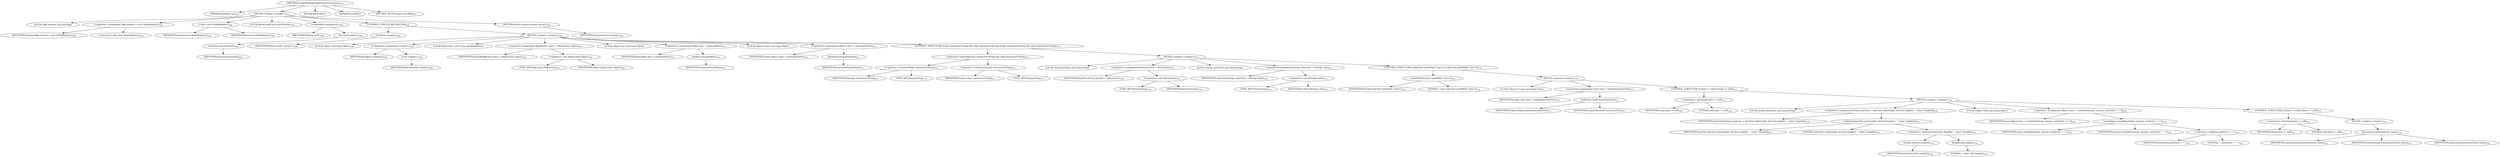 digraph "createBindingsMapFromEnvironment" {  
"342" [label = <(METHOD,createBindingsMapFromEnvironment)<SUB>105</SUB>> ]
"343" [label = <(PARAM,Hashtable env)<SUB>105</SUB>> ]
"344" [label = <(BLOCK,&lt;empty&gt;,&lt;empty&gt;)<SUB>105</SUB>> ]
"26" [label = <(LOCAL,Map answer: java.util.Map)> ]
"345" [label = <(&lt;operator&gt;.assignment,Map answer = new HashMap(env))<SUB>106</SUB>> ]
"346" [label = <(IDENTIFIER,answer,Map answer = new HashMap(env))<SUB>106</SUB>> ]
"347" [label = <(&lt;operator&gt;.alloc,new HashMap(env))<SUB>106</SUB>> ]
"348" [label = <(&lt;init&gt;,new HashMap(env))<SUB>106</SUB>> ]
"25" [label = <(IDENTIFIER,answer,new HashMap(env))<SUB>106</SUB>> ]
"349" [label = <(IDENTIFIER,env,new HashMap(env))<SUB>106</SUB>> ]
"350" [label = <(LOCAL,$iterLocal0: java.util.Iterator)<SUB>108</SUB>> ]
"351" [label = <(&lt;operator&gt;.assignment,)<SUB>108</SUB>> ]
"352" [label = <(IDENTIFIER,$iterLocal0,)<SUB>108</SUB>> ]
"353" [label = <(iterator,&lt;empty&gt;)<SUB>108</SUB>> ]
"354" [label = <(entrySet,env.entrySet())<SUB>108</SUB>> ]
"355" [label = <(IDENTIFIER,env,env.entrySet())<SUB>108</SUB>> ]
"356" [label = <(CONTROL_STRUCTURE,FOR,FOR)<SUB>108</SUB>> ]
"357" [label = <(hasNext,&lt;empty&gt;)<SUB>108</SUB>> ]
"358" [label = <(IDENTIFIER,$iterLocal0,&lt;empty&gt;)<SUB>108</SUB>> ]
"359" [label = <(BLOCK,&lt;empty&gt;,&lt;empty&gt;)<SUB>108</SUB>> ]
"360" [label = <(LOCAL,object: java.lang.Object)<SUB>108</SUB>> ]
"361" [label = <(&lt;operator&gt;.assignment,&lt;empty&gt;)<SUB>108</SUB>> ]
"362" [label = <(IDENTIFIER,object,&lt;empty&gt;)<SUB>108</SUB>> ]
"363" [label = <(next,&lt;empty&gt;)<SUB>108</SUB>> ]
"364" [label = <(IDENTIFIER,$iterLocal0,&lt;empty&gt;)<SUB>108</SUB>> ]
"365" [label = <(LOCAL,Map.Entry entry: java.util.Map$Entry)> ]
"366" [label = <(&lt;operator&gt;.assignment,Map$Entry entry = (Map.Entry) object)<SUB>109</SUB>> ]
"367" [label = <(IDENTIFIER,entry,Map$Entry entry = (Map.Entry) object)<SUB>109</SUB>> ]
"368" [label = <(&lt;operator&gt;.cast,(Map.Entry) object)<SUB>109</SUB>> ]
"369" [label = <(TYPE_REF,Map.Entry,Map.Entry)<SUB>109</SUB>> ]
"370" [label = <(IDENTIFIER,object,(Map.Entry) object)<SUB>109</SUB>> ]
"371" [label = <(LOCAL,Object key: java.lang.Object)> ]
"372" [label = <(&lt;operator&gt;.assignment,Object key = entry.getKey())<SUB>110</SUB>> ]
"373" [label = <(IDENTIFIER,key,Object key = entry.getKey())<SUB>110</SUB>> ]
"374" [label = <(getKey,entry.getKey())<SUB>110</SUB>> ]
"375" [label = <(IDENTIFIER,entry,entry.getKey())<SUB>110</SUB>> ]
"376" [label = <(LOCAL,Object value: java.lang.Object)> ]
"377" [label = <(&lt;operator&gt;.assignment,Object value = entry.getValue())<SUB>111</SUB>> ]
"378" [label = <(IDENTIFIER,value,Object value = entry.getValue())<SUB>111</SUB>> ]
"379" [label = <(getValue,entry.getValue())<SUB>111</SUB>> ]
"380" [label = <(IDENTIFIER,entry,entry.getValue())<SUB>111</SUB>> ]
"381" [label = <(CONTROL_STRUCTURE,if (key instanceof String &amp;&amp; value instanceof String),if (key instanceof String &amp;&amp; value instanceof String))<SUB>113</SUB>> ]
"382" [label = <(&lt;operator&gt;.logicalAnd,key instanceof String &amp;&amp; value instanceof String)<SUB>113</SUB>> ]
"383" [label = <(&lt;operator&gt;.instanceOf,key instanceof String)<SUB>113</SUB>> ]
"384" [label = <(IDENTIFIER,key,key instanceof String)<SUB>113</SUB>> ]
"385" [label = <(TYPE_REF,String,String)<SUB>113</SUB>> ]
"386" [label = <(&lt;operator&gt;.instanceOf,value instanceof String)<SUB>113</SUB>> ]
"387" [label = <(IDENTIFIER,value,value instanceof String)<SUB>113</SUB>> ]
"388" [label = <(TYPE_REF,String,String)<SUB>113</SUB>> ]
"389" [label = <(BLOCK,&lt;empty&gt;,&lt;empty&gt;)<SUB>113</SUB>> ]
"390" [label = <(LOCAL,String keyText: java.lang.String)> ]
"391" [label = <(&lt;operator&gt;.assignment,String keyText = (String) key)<SUB>114</SUB>> ]
"392" [label = <(IDENTIFIER,keyText,String keyText = (String) key)<SUB>114</SUB>> ]
"393" [label = <(&lt;operator&gt;.cast,(String) key)<SUB>114</SUB>> ]
"394" [label = <(TYPE_REF,String,String)<SUB>114</SUB>> ]
"395" [label = <(IDENTIFIER,key,(String) key)<SUB>114</SUB>> ]
"396" [label = <(LOCAL,String valueText: java.lang.String)> ]
"397" [label = <(&lt;operator&gt;.assignment,String valueText = (String) value)<SUB>115</SUB>> ]
"398" [label = <(IDENTIFIER,valueText,String valueText = (String) value)<SUB>115</SUB>> ]
"399" [label = <(&lt;operator&gt;.cast,(String) value)<SUB>115</SUB>> ]
"400" [label = <(TYPE_REF,String,String)<SUB>115</SUB>> ]
"401" [label = <(IDENTIFIER,value,(String) value)<SUB>115</SUB>> ]
"402" [label = <(CONTROL_STRUCTURE,if (keyText.endsWith(&quot;.class&quot;)),if (keyText.endsWith(&quot;.class&quot;)))<SUB>116</SUB>> ]
"403" [label = <(endsWith,keyText.endsWith(&quot;.class&quot;))<SUB>116</SUB>> ]
"404" [label = <(IDENTIFIER,keyText,keyText.endsWith(&quot;.class&quot;))<SUB>116</SUB>> ]
"405" [label = <(LITERAL,&quot;.class&quot;,keyText.endsWith(&quot;.class&quot;))<SUB>116</SUB>> ]
"406" [label = <(BLOCK,&lt;empty&gt;,&lt;empty&gt;)<SUB>116</SUB>> ]
"407" [label = <(LOCAL,Class&lt;?&gt; type: java.lang.Class)> ]
"408" [label = <(&lt;operator&gt;.assignment,Class type = loadClass(valueText))<SUB>117</SUB>> ]
"409" [label = <(IDENTIFIER,type,Class type = loadClass(valueText))<SUB>117</SUB>> ]
"410" [label = <(loadClass,loadClass(valueText))<SUB>117</SUB>> ]
"411" [label = <(IDENTIFIER,ObjectHelper,loadClass(valueText))<SUB>117</SUB>> ]
"412" [label = <(IDENTIFIER,valueText,loadClass(valueText))<SUB>117</SUB>> ]
"413" [label = <(CONTROL_STRUCTURE,if (type != null),if (type != null))<SUB>118</SUB>> ]
"414" [label = <(&lt;operator&gt;.notEquals,type != null)<SUB>118</SUB>> ]
"415" [label = <(IDENTIFIER,type,type != null)<SUB>118</SUB>> ]
"416" [label = <(LITERAL,null,type != null)<SUB>118</SUB>> ]
"417" [label = <(BLOCK,&lt;empty&gt;,&lt;empty&gt;)<SUB>118</SUB>> ]
"418" [label = <(LOCAL,String newEntry: java.lang.String)> ]
"419" [label = <(&lt;operator&gt;.assignment,String newEntry = keyText.substring(0, keyText.length() - &quot;.class&quot;.length()))<SUB>119</SUB>> ]
"420" [label = <(IDENTIFIER,newEntry,String newEntry = keyText.substring(0, keyText.length() - &quot;.class&quot;.length()))<SUB>119</SUB>> ]
"421" [label = <(substring,keyText.substring(0, keyText.length() - &quot;.class&quot;.length()))<SUB>119</SUB>> ]
"422" [label = <(IDENTIFIER,keyText,keyText.substring(0, keyText.length() - &quot;.class&quot;.length()))<SUB>119</SUB>> ]
"423" [label = <(LITERAL,0,keyText.substring(0, keyText.length() - &quot;.class&quot;.length()))<SUB>119</SUB>> ]
"424" [label = <(&lt;operator&gt;.subtraction,keyText.length() - &quot;.class&quot;.length())<SUB>119</SUB>> ]
"425" [label = <(length,keyText.length())<SUB>119</SUB>> ]
"426" [label = <(IDENTIFIER,keyText,keyText.length())<SUB>119</SUB>> ]
"427" [label = <(length,this.length())<SUB>119</SUB>> ]
"428" [label = <(LITERAL,&quot;.class&quot;,this.length())<SUB>119</SUB>> ]
"429" [label = <(LOCAL,Object bean: java.lang.Object)> ]
"430" [label = <(&lt;operator&gt;.assignment,Object bean = createBean(type, answer, newEntry + &quot;.&quot;))<SUB>120</SUB>> ]
"431" [label = <(IDENTIFIER,bean,Object bean = createBean(type, answer, newEntry + &quot;.&quot;))<SUB>120</SUB>> ]
"432" [label = <(createBean,createBean(type, answer, newEntry + &quot;.&quot;))<SUB>120</SUB>> ]
"433" [label = <(IDENTIFIER,type,createBean(type, answer, newEntry + &quot;.&quot;))<SUB>120</SUB>> ]
"434" [label = <(IDENTIFIER,answer,createBean(type, answer, newEntry + &quot;.&quot;))<SUB>120</SUB>> ]
"435" [label = <(&lt;operator&gt;.addition,newEntry + &quot;.&quot;)<SUB>120</SUB>> ]
"436" [label = <(IDENTIFIER,newEntry,newEntry + &quot;.&quot;)<SUB>120</SUB>> ]
"437" [label = <(LITERAL,&quot;.&quot;,newEntry + &quot;.&quot;)<SUB>120</SUB>> ]
"438" [label = <(CONTROL_STRUCTURE,if (bean != null),if (bean != null))<SUB>121</SUB>> ]
"439" [label = <(&lt;operator&gt;.notEquals,bean != null)<SUB>121</SUB>> ]
"440" [label = <(IDENTIFIER,bean,bean != null)<SUB>121</SUB>> ]
"441" [label = <(LITERAL,null,bean != null)<SUB>121</SUB>> ]
"442" [label = <(BLOCK,&lt;empty&gt;,&lt;empty&gt;)<SUB>121</SUB>> ]
"443" [label = <(put,answer.put(newEntry, bean))<SUB>122</SUB>> ]
"444" [label = <(IDENTIFIER,answer,answer.put(newEntry, bean))<SUB>122</SUB>> ]
"445" [label = <(IDENTIFIER,newEntry,answer.put(newEntry, bean))<SUB>122</SUB>> ]
"446" [label = <(IDENTIFIER,bean,answer.put(newEntry, bean))<SUB>122</SUB>> ]
"447" [label = <(RETURN,return answer;,return answer;)<SUB>129</SUB>> ]
"448" [label = <(IDENTIFIER,answer,return answer;)<SUB>129</SUB>> ]
"449" [label = <(MODIFIER,PUBLIC)> ]
"450" [label = <(MODIFIER,STATIC)> ]
"451" [label = <(METHOD_RETURN,java.util.Map)<SUB>105</SUB>> ]
  "342" -> "343" 
  "342" -> "344" 
  "342" -> "449" 
  "342" -> "450" 
  "342" -> "451" 
  "344" -> "26" 
  "344" -> "345" 
  "344" -> "348" 
  "344" -> "350" 
  "344" -> "351" 
  "344" -> "356" 
  "344" -> "447" 
  "345" -> "346" 
  "345" -> "347" 
  "348" -> "25" 
  "348" -> "349" 
  "351" -> "352" 
  "351" -> "353" 
  "353" -> "354" 
  "354" -> "355" 
  "356" -> "357" 
  "356" -> "359" 
  "357" -> "358" 
  "359" -> "360" 
  "359" -> "361" 
  "359" -> "365" 
  "359" -> "366" 
  "359" -> "371" 
  "359" -> "372" 
  "359" -> "376" 
  "359" -> "377" 
  "359" -> "381" 
  "361" -> "362" 
  "361" -> "363" 
  "363" -> "364" 
  "366" -> "367" 
  "366" -> "368" 
  "368" -> "369" 
  "368" -> "370" 
  "372" -> "373" 
  "372" -> "374" 
  "374" -> "375" 
  "377" -> "378" 
  "377" -> "379" 
  "379" -> "380" 
  "381" -> "382" 
  "381" -> "389" 
  "382" -> "383" 
  "382" -> "386" 
  "383" -> "384" 
  "383" -> "385" 
  "386" -> "387" 
  "386" -> "388" 
  "389" -> "390" 
  "389" -> "391" 
  "389" -> "396" 
  "389" -> "397" 
  "389" -> "402" 
  "391" -> "392" 
  "391" -> "393" 
  "393" -> "394" 
  "393" -> "395" 
  "397" -> "398" 
  "397" -> "399" 
  "399" -> "400" 
  "399" -> "401" 
  "402" -> "403" 
  "402" -> "406" 
  "403" -> "404" 
  "403" -> "405" 
  "406" -> "407" 
  "406" -> "408" 
  "406" -> "413" 
  "408" -> "409" 
  "408" -> "410" 
  "410" -> "411" 
  "410" -> "412" 
  "413" -> "414" 
  "413" -> "417" 
  "414" -> "415" 
  "414" -> "416" 
  "417" -> "418" 
  "417" -> "419" 
  "417" -> "429" 
  "417" -> "430" 
  "417" -> "438" 
  "419" -> "420" 
  "419" -> "421" 
  "421" -> "422" 
  "421" -> "423" 
  "421" -> "424" 
  "424" -> "425" 
  "424" -> "427" 
  "425" -> "426" 
  "427" -> "428" 
  "430" -> "431" 
  "430" -> "432" 
  "432" -> "433" 
  "432" -> "434" 
  "432" -> "435" 
  "435" -> "436" 
  "435" -> "437" 
  "438" -> "439" 
  "438" -> "442" 
  "439" -> "440" 
  "439" -> "441" 
  "442" -> "443" 
  "443" -> "444" 
  "443" -> "445" 
  "443" -> "446" 
  "447" -> "448" 
}
